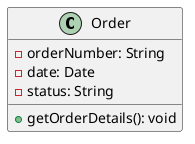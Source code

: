 @startuml
class Order {
  - orderNumber: String
  - date: Date
  - status: String
  + getOrderDetails(): void
}
@enduml
